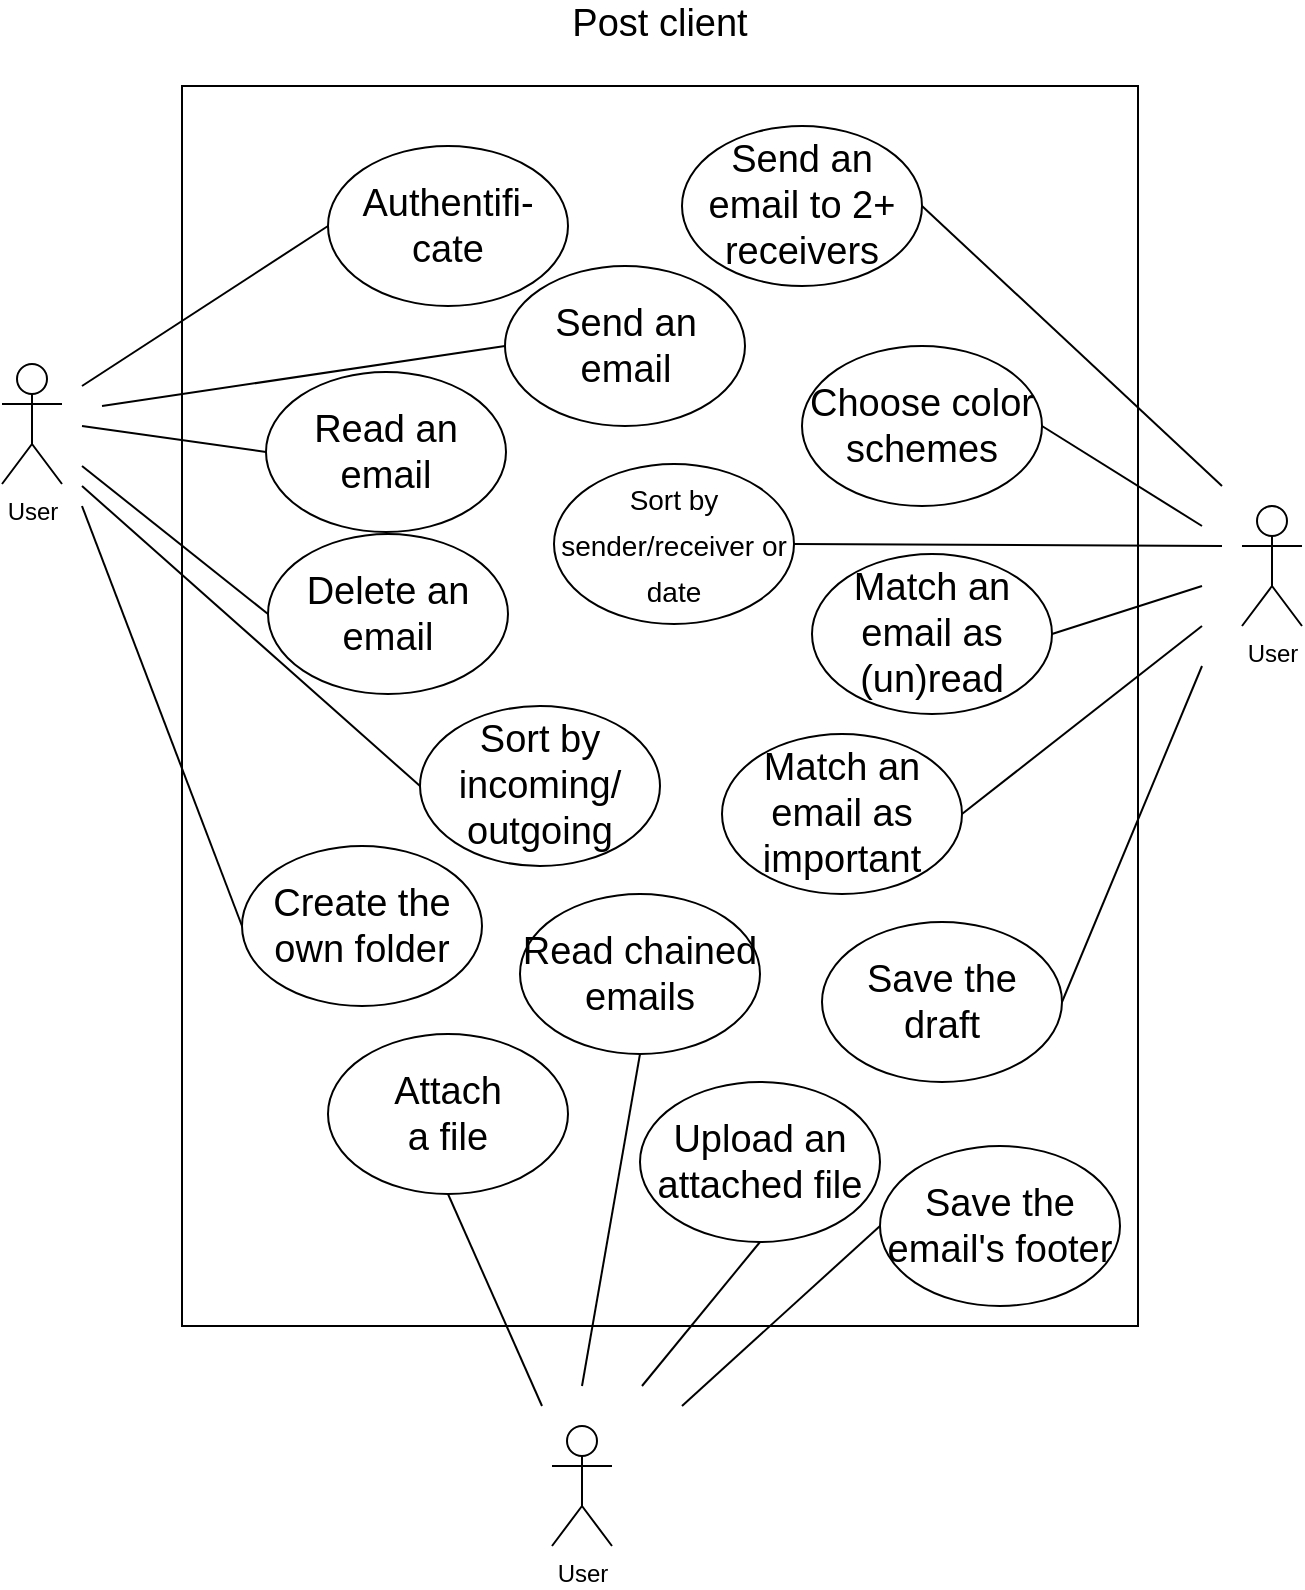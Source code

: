 <mxfile version="11.3.1" type="device" pages="1"><diagram id="LHcaBONLyIqNcTqPD6ct" name="Page-1"><mxGraphModel dx="1611" dy="906" grid="1" gridSize="10" guides="1" tooltips="1" connect="1" arrows="1" fold="1" page="1" pageScale="1" pageWidth="827" pageHeight="1169" math="0" shadow="0"><root><mxCell id="0"/><mxCell id="1" parent="0"/><mxCell id="BUc5VBiyk_199OaQwYS6-1" value="" style="rounded=0;whiteSpace=wrap;html=1;" vertex="1" parent="1"><mxGeometry x="220" y="70" width="478" height="620" as="geometry"/></mxCell><mxCell id="BUc5VBiyk_199OaQwYS6-2" value="User" style="shape=umlActor;verticalLabelPosition=bottom;labelBackgroundColor=#ffffff;verticalAlign=top;html=1;outlineConnect=0;" vertex="1" parent="1"><mxGeometry x="130" y="209" width="30" height="60" as="geometry"/></mxCell><mxCell id="BUc5VBiyk_199OaQwYS6-6" value="Post client" style="text;html=1;strokeColor=none;fillColor=none;align=center;verticalAlign=middle;whiteSpace=wrap;rounded=0;fontSize=19;" vertex="1" parent="1"><mxGeometry x="229" y="29" width="460" height="20" as="geometry"/></mxCell><mxCell id="BUc5VBiyk_199OaQwYS6-10" value="Authentifi-cate" style="ellipse;whiteSpace=wrap;html=1;fontSize=19;" vertex="1" parent="1"><mxGeometry x="293" y="100" width="120" height="80" as="geometry"/></mxCell><mxCell id="BUc5VBiyk_199OaQwYS6-13" value="Read an email " style="ellipse;whiteSpace=wrap;html=1;fontSize=19;" vertex="1" parent="1"><mxGeometry x="262" y="213" width="120" height="80" as="geometry"/></mxCell><mxCell id="BUc5VBiyk_199OaQwYS6-14" value="Delete an email" style="ellipse;whiteSpace=wrap;html=1;fontSize=19;" vertex="1" parent="1"><mxGeometry x="263" y="294" width="120" height="80" as="geometry"/></mxCell><mxCell id="BUc5VBiyk_199OaQwYS6-15" value="Send an email " style="ellipse;whiteSpace=wrap;html=1;fontSize=19;" vertex="1" parent="1"><mxGeometry x="381.5" y="160" width="120" height="80" as="geometry"/></mxCell><mxCell id="BUc5VBiyk_199OaQwYS6-16" value="&lt;font style=&quot;font-size: 14px&quot;&gt;Sort by sender/receiver or date&lt;/font&gt;" style="ellipse;whiteSpace=wrap;html=1;fontSize=19;" vertex="1" parent="1"><mxGeometry x="406" y="259" width="120" height="80" as="geometry"/></mxCell><mxCell id="BUc5VBiyk_199OaQwYS6-17" value="&lt;div&gt;Sort by incoming/&lt;/div&gt;&lt;div&gt; outgoing&lt;/div&gt;" style="ellipse;whiteSpace=wrap;html=1;fontSize=19;" vertex="1" parent="1"><mxGeometry x="339" y="380" width="120" height="80" as="geometry"/></mxCell><mxCell id="BUc5VBiyk_199OaQwYS6-18" value="Create the own folder" style="ellipse;whiteSpace=wrap;html=1;fontSize=19;" vertex="1" parent="1"><mxGeometry x="250" y="450" width="120" height="80" as="geometry"/></mxCell><mxCell id="BUc5VBiyk_199OaQwYS6-20" value="&lt;div&gt;Attach &lt;br&gt;&lt;/div&gt;&lt;div&gt;a file&lt;/div&gt;" style="ellipse;whiteSpace=wrap;html=1;fontSize=19;" vertex="1" parent="1"><mxGeometry x="293" y="544" width="120" height="80" as="geometry"/></mxCell><mxCell id="BUc5VBiyk_199OaQwYS6-21" value="Read chained emails" style="ellipse;whiteSpace=wrap;html=1;fontSize=19;" vertex="1" parent="1"><mxGeometry x="389" y="474" width="120" height="80" as="geometry"/></mxCell><mxCell id="BUc5VBiyk_199OaQwYS6-22" value="Send an email to 2+ receivers  " style="ellipse;whiteSpace=wrap;html=1;fontSize=19;" vertex="1" parent="1"><mxGeometry x="470" y="90" width="120" height="80" as="geometry"/></mxCell><mxCell id="BUc5VBiyk_199OaQwYS6-23" value="&lt;div&gt;Choose color schemes&lt;/div&gt;" style="ellipse;whiteSpace=wrap;html=1;fontSize=19;" vertex="1" parent="1"><mxGeometry x="530" y="200" width="120" height="80" as="geometry"/></mxCell><mxCell id="BUc5VBiyk_199OaQwYS6-24" value="Match an email as (un)read" style="ellipse;whiteSpace=wrap;html=1;fontSize=19;" vertex="1" parent="1"><mxGeometry x="535" y="304" width="120" height="80" as="geometry"/></mxCell><mxCell id="BUc5VBiyk_199OaQwYS6-25" value="Match an email as important" style="ellipse;whiteSpace=wrap;html=1;fontSize=19;" vertex="1" parent="1"><mxGeometry x="490" y="394" width="120" height="80" as="geometry"/></mxCell><mxCell id="BUc5VBiyk_199OaQwYS6-26" value="Save the draft" style="ellipse;whiteSpace=wrap;html=1;fontSize=19;" vertex="1" parent="1"><mxGeometry x="540" y="488" width="120" height="80" as="geometry"/></mxCell><mxCell id="BUc5VBiyk_199OaQwYS6-27" value="Upload an attached file" style="ellipse;whiteSpace=wrap;html=1;fontSize=19;" vertex="1" parent="1"><mxGeometry x="449" y="568" width="120" height="80" as="geometry"/></mxCell><mxCell id="BUc5VBiyk_199OaQwYS6-28" value="Save the email's footer" style="ellipse;whiteSpace=wrap;html=1;fontSize=19;" vertex="1" parent="1"><mxGeometry x="569" y="600" width="120" height="80" as="geometry"/></mxCell><mxCell id="BUc5VBiyk_199OaQwYS6-29" value="" style="endArrow=none;html=1;fontSize=19;entryX=0;entryY=0.5;entryDx=0;entryDy=0;" edge="1" parent="1" target="BUc5VBiyk_199OaQwYS6-13"><mxGeometry width="50" height="50" relative="1" as="geometry"><mxPoint x="170" y="240" as="sourcePoint"/><mxPoint x="210" y="215" as="targetPoint"/></mxGeometry></mxCell><mxCell id="BUc5VBiyk_199OaQwYS6-30" value="" style="endArrow=none;html=1;fontSize=19;entryX=0;entryY=0.5;entryDx=0;entryDy=0;" edge="1" parent="1" target="BUc5VBiyk_199OaQwYS6-10"><mxGeometry width="50" height="50" relative="1" as="geometry"><mxPoint x="170" y="220" as="sourcePoint"/><mxPoint x="243" y="250.0" as="targetPoint"/></mxGeometry></mxCell><mxCell id="BUc5VBiyk_199OaQwYS6-31" value="" style="endArrow=none;html=1;fontSize=19;entryX=0;entryY=0.5;entryDx=0;entryDy=0;" edge="1" parent="1" target="BUc5VBiyk_199OaQwYS6-14"><mxGeometry width="50" height="50" relative="1" as="geometry"><mxPoint x="170" y="260" as="sourcePoint"/><mxPoint x="243" y="250" as="targetPoint"/></mxGeometry></mxCell><mxCell id="BUc5VBiyk_199OaQwYS6-32" value="User" style="shape=umlActor;verticalLabelPosition=bottom;labelBackgroundColor=#ffffff;verticalAlign=top;html=1;outlineConnect=0;" vertex="1" parent="1"><mxGeometry x="750" y="280" width="30" height="60" as="geometry"/></mxCell><mxCell id="BUc5VBiyk_199OaQwYS6-33" value="" style="endArrow=none;html=1;fontSize=19;entryX=0;entryY=0.5;entryDx=0;entryDy=0;" edge="1" parent="1" target="BUc5VBiyk_199OaQwYS6-18"><mxGeometry width="50" height="50" relative="1" as="geometry"><mxPoint x="170" y="280" as="sourcePoint"/><mxPoint x="260" y="350" as="targetPoint"/></mxGeometry></mxCell><mxCell id="BUc5VBiyk_199OaQwYS6-36" value="User" style="shape=umlActor;verticalLabelPosition=bottom;labelBackgroundColor=#ffffff;verticalAlign=top;html=1;outlineConnect=0;" vertex="1" parent="1"><mxGeometry x="405" y="740" width="30" height="60" as="geometry"/></mxCell><mxCell id="BUc5VBiyk_199OaQwYS6-37" value="" style="endArrow=none;html=1;fontSize=19;entryX=0.5;entryY=1;entryDx=0;entryDy=0;" edge="1" parent="1" target="BUc5VBiyk_199OaQwYS6-20"><mxGeometry width="50" height="50" relative="1" as="geometry"><mxPoint x="400" y="730" as="sourcePoint"/><mxPoint x="208" y="559.5" as="targetPoint"/></mxGeometry></mxCell><mxCell id="BUc5VBiyk_199OaQwYS6-39" value="" style="endArrow=none;html=1;fontSize=19;entryX=0.5;entryY=1;entryDx=0;entryDy=0;" edge="1" parent="1" target="BUc5VBiyk_199OaQwYS6-21"><mxGeometry width="50" height="50" relative="1" as="geometry"><mxPoint x="420" y="720" as="sourcePoint"/><mxPoint x="363" y="634" as="targetPoint"/></mxGeometry></mxCell><mxCell id="BUc5VBiyk_199OaQwYS6-40" value="" style="endArrow=none;html=1;fontSize=19;entryX=0.5;entryY=1;entryDx=0;entryDy=0;" edge="1" parent="1" target="BUc5VBiyk_199OaQwYS6-27"><mxGeometry width="50" height="50" relative="1" as="geometry"><mxPoint x="450" y="720" as="sourcePoint"/><mxPoint x="469" y="564" as="targetPoint"/></mxGeometry></mxCell><mxCell id="BUc5VBiyk_199OaQwYS6-41" value="" style="endArrow=none;html=1;fontSize=19;entryX=0;entryY=0.5;entryDx=0;entryDy=0;" edge="1" parent="1" target="BUc5VBiyk_199OaQwYS6-17"><mxGeometry width="50" height="50" relative="1" as="geometry"><mxPoint x="170" y="270" as="sourcePoint"/><mxPoint x="260" y="500" as="targetPoint"/></mxGeometry></mxCell><mxCell id="BUc5VBiyk_199OaQwYS6-42" value="" style="endArrow=none;html=1;fontSize=19;entryX=0;entryY=0.5;entryDx=0;entryDy=0;" edge="1" parent="1" target="BUc5VBiyk_199OaQwYS6-28"><mxGeometry width="50" height="50" relative="1" as="geometry"><mxPoint x="470" y="730" as="sourcePoint"/><mxPoint x="519" y="658" as="targetPoint"/></mxGeometry></mxCell><mxCell id="BUc5VBiyk_199OaQwYS6-43" value="" style="endArrow=none;html=1;fontSize=19;exitX=1;exitY=0.5;exitDx=0;exitDy=0;" edge="1" parent="1" source="BUc5VBiyk_199OaQwYS6-26"><mxGeometry width="50" height="50" relative="1" as="geometry"><mxPoint x="720" y="470" as="sourcePoint"/><mxPoint x="730" y="360" as="targetPoint"/></mxGeometry></mxCell><mxCell id="BUc5VBiyk_199OaQwYS6-45" value="" style="endArrow=none;html=1;fontSize=19;exitX=1;exitY=0.5;exitDx=0;exitDy=0;" edge="1" parent="1" source="BUc5VBiyk_199OaQwYS6-25"><mxGeometry width="50" height="50" relative="1" as="geometry"><mxPoint x="670" y="538" as="sourcePoint"/><mxPoint x="730" y="340" as="targetPoint"/></mxGeometry></mxCell><mxCell id="BUc5VBiyk_199OaQwYS6-46" value="" style="endArrow=none;html=1;fontSize=19;exitX=1;exitY=0.5;exitDx=0;exitDy=0;" edge="1" parent="1" source="BUc5VBiyk_199OaQwYS6-24"><mxGeometry width="50" height="50" relative="1" as="geometry"><mxPoint x="620" y="444" as="sourcePoint"/><mxPoint x="730" y="320" as="targetPoint"/></mxGeometry></mxCell><mxCell id="BUc5VBiyk_199OaQwYS6-47" value="" style="endArrow=none;html=1;fontSize=19;exitX=1;exitY=0.5;exitDx=0;exitDy=0;" edge="1" parent="1" source="BUc5VBiyk_199OaQwYS6-23"><mxGeometry width="50" height="50" relative="1" as="geometry"><mxPoint x="670" y="350" as="sourcePoint"/><mxPoint x="730" y="290" as="targetPoint"/></mxGeometry></mxCell><mxCell id="BUc5VBiyk_199OaQwYS6-48" value="" style="endArrow=none;html=1;fontSize=19;exitX=1;exitY=0.5;exitDx=0;exitDy=0;" edge="1" parent="1" source="BUc5VBiyk_199OaQwYS6-22"><mxGeometry width="50" height="50" relative="1" as="geometry"><mxPoint x="660" y="250" as="sourcePoint"/><mxPoint x="740" y="270" as="targetPoint"/></mxGeometry></mxCell><mxCell id="BUc5VBiyk_199OaQwYS6-49" value="" style="endArrow=none;html=1;fontSize=19;exitX=1;exitY=0.5;exitDx=0;exitDy=0;" edge="1" parent="1" source="BUc5VBiyk_199OaQwYS6-16"><mxGeometry width="50" height="50" relative="1" as="geometry"><mxPoint x="660" y="250" as="sourcePoint"/><mxPoint x="740" y="300" as="targetPoint"/></mxGeometry></mxCell><mxCell id="BUc5VBiyk_199OaQwYS6-50" value="" style="endArrow=none;html=1;fontSize=19;entryX=0;entryY=0.5;entryDx=0;entryDy=0;" edge="1" parent="1" target="BUc5VBiyk_199OaQwYS6-15"><mxGeometry width="50" height="50" relative="1" as="geometry"><mxPoint x="180" y="230" as="sourcePoint"/><mxPoint x="303.0" y="150" as="targetPoint"/></mxGeometry></mxCell></root></mxGraphModel></diagram></mxfile>